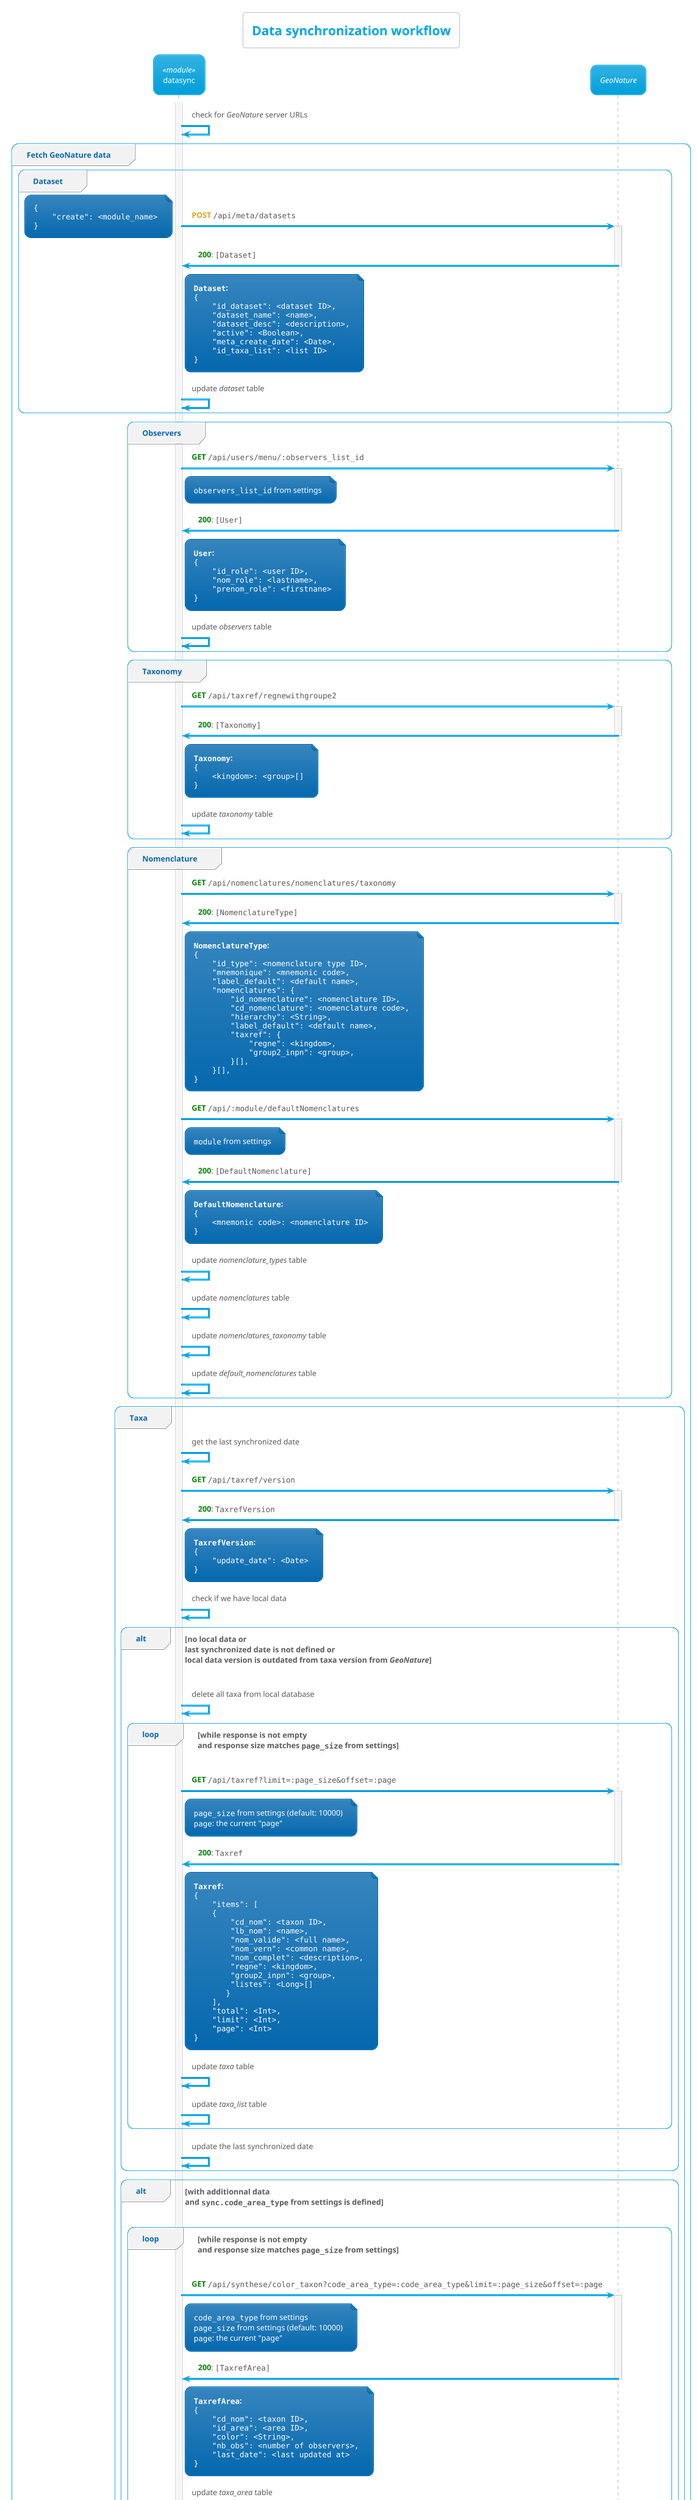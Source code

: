 @startuml

!theme bluegray

skinparam componentStyle uml2
skinparam backgroundColor transparent

title **Data synchronization workflow**

participant "datasync" as datasync << module >>
participant "//GeoNature//" as gn

activate datasync

datasync -> datasync : check for //GeoNature// server URLs

group Fetch GeoNature data

    group Dataset
        datasync -> gn ++ : <font color="goldenrod">**POST**</font> ""/api/meta/datasets""
        note left
            <code>
            {
                "create": <module_name>
            }
            </code>
        end note
        gn -> datasync -- : <font color=green">**200**</font>: ""[Dataset]""
        note right of datasync
            **""Dataset"":**
            <code>
            {
                "id_dataset": <dataset ID>,
                "dataset_name": <name>,
                "dataset_desc": <description>,
                "active": <Boolean>,
                "meta_create_date": <Date>,
                "id_taxa_list": <list ID>
            }
            </code>
        end note

        datasync -> datasync : update //dataset// table
    end

    group Observers
        datasync -> gn ++ : <font color="green">**GET**</font> ""/api/users/menu/:observers_list_id""
        note right of datasync
            ""observers_list_id"" from settings
        end note
        gn -> datasync -- : <font color=green">**200**</font>: ""[User]""
        note right of datasync
            **""User"":**
            <code>
            {
                "id_role": <user ID>,
                "nom_role": <lastname>,
                "prenom_role": <firstnane>
            }
            </code>
        end note

        datasync -> datasync : update //observers// table
    end

    group Taxonomy
        datasync -> gn ++ : <font color="green">**GET**</font> ""/api/taxref/regnewithgroupe2""
        gn -> datasync -- : <font color=green">**200**</font>: ""[Taxonomy]""
        note right of datasync
            **""Taxonomy"":**
            <code>
            {
                <kingdom>: <group>[]
            }
            </code>
        end note

        datasync -> datasync : update //taxonomy// table
    end

    group Nomenclature
        datasync -> gn ++ : <font color="green">**GET**</font> ""/api/nomenclatures/nomenclatures/taxonomy""
        gn -> datasync -- : <font color=green">**200**</font>: ""[NomenclatureType]""
        note right of datasync
            **""NomenclatureType"":**
            <code>
            {
                "id_type": <nomenclature type ID>,
                "mnemonique": <mnemonic code>,
                "label_default": <default name>,
                "nomenclatures": {
                    "id_nomenclature": <nomenclature ID>,
                    "cd_nomenclature": <nomenclature code>,
                    "hierarchy": <String>,
                    "label_default": <default name>,
                    "taxref": {
                        "regne": <kingdom>,
                        "group2_inpn": <group>,
                    }[],
                }[],
            }
            </code>
        end note

        datasync -> gn ++ : <font color="green">**GET**</font> ""/api/:module/defaultNomenclatures""
        note right of datasync
            ""module"" from settings
        end note

        gn -> datasync -- : <font color=green">**200**</font>: ""[DefaultNomenclature]""
        note right of datasync
            **""DefaultNomenclature"":**
            <code>
            {
                <mnemonic code>: <nomenclature ID>
            }
            </code>
        end note

        datasync -> datasync : update //nomenclature_types// table
        datasync -> datasync : update //nomenclatures// table
        datasync -> datasync : update //nomenclatures_taxonomy// table
        datasync -> datasync : update //default_nomenclatures// table
    end

    group Taxa
        datasync -> datasync : get the last synchronized date
        datasync -> gn ++ : <font color="green">**GET**</font> ""/api/taxref/version""

        gn -> datasync -- : <font color=green">**200**</font>: ""TaxrefVersion""
        note right of datasync
            **""TaxrefVersion"":**
            <code>
            {
                "update_date": <Date>
            }
            </code>
        end note

        datasync -> datasync : check if we have local data

        alt no local data or\nlast synchronized date is not defined or\nlocal data version is outdated from taxa version from //GeoNature//
            datasync -> datasync : delete all taxa from local database

            loop while response is not empty\nand response size matches ""page_size"" from settings
                datasync -> gn ++ : <font color="green">**GET**</font> ""/api/taxref?limit=:page_size&offset=:page""
                note right of datasync
                    ""page_size"" from settings (default: 10000)
                    ""page"": the current "page"
                end note
                gn -> datasync -- : <font color=green">**200**</font>: ""Taxref""
                note right of datasync
                    **""Taxref"":**
                    <code>
                    {
                        "items": [
                        {
                            "cd_nom": <taxon ID>,
                            "lb_nom": <name>,
                            "nom_valide": <full name>,
                            "nom_vern": <common name>,
                            "nom_complet": <description>,
                            "regne": <kingdom>,
                            "group2_inpn": <group>,
                            "listes": <Long>[]
                           }
                        ],
                        "total": <Int>,
                        "limit": <Int>,
                        "page": <Int>
                    }
                    </code>
                end note

                datasync -> datasync : update //taxa// table
                datasync -> datasync : update //taxa_list// table
            end

            datasync -> datasync : update the last synchronized date
        end

        alt with additionnal data\nand ""sync.code_area_type"" from settings is defined
            loop while response is not empty\nand response size matches ""page_size"" from settings
                datasync -> gn ++ : <font color="green">**GET**</font> ""/api/synthese/color_taxon?code_area_type=:code_area_type&limit=:page_size&offset=:page""
                note right of datasync
                    ""code_area_type"" from settings
                    ""page_size"" from settings (default: 10000)
                    ""page"": the current "page"
                end note
                gn -> datasync -- : <font color=green">**200**</font>: ""[TaxrefArea]""
                note right of datasync
                    **""TaxrefArea"":**
                    <code>
                    {
                        "cd_nom": <taxon ID>,
                        "id_area": <area ID>,
                        "color": <String>,
                        "nb_obs": <number of observers>,
                        "last_date": <last updated at>
                    }
                    </code>
                end note

                datasync -> datasync : update //taxa_area// table
            end
        end

    end

    group Additional fields
        alt ""nomenclature.additional_fields"" from settings is defined
            datasync -> gn ++ : <font color="green">**GET**</font> """/api/gn_commons/additional_fields?module_name=:module""
            gn -> datasync -- : <font color=green">**200**</font>: ""[AdditionalField]""
            note right of datasync
                **""AdditionalField"":**
                <code>
                {
                    "id_field": <additional field ID>,
                    "datasets": <Dataset>[],
                    "objects": {
                        "code_object": <String>
                    }[],
                    "modules": {
                        "module_path": <String>
                    }[],
                    "type_widget": {
                        "widget_name": <String>
                    },
                    "field_name": <String>,
                    "field_label": <String>,
                    "field_values": <FieldValue>[],
                    "code_nomenclature_type": <String>
                }
                </code>
            end note

            datasync -> datasync : delete all existing additional fields and its relative
            datasync -> datasync : update //additional_fields_dataset// table
            datasync -> datasync : update //additional_field_nomenclatures// table
            datasync -> datasync : update //code_objects// table
            datasync -> datasync : update //field_values// table
        end
    end

end

@enduml